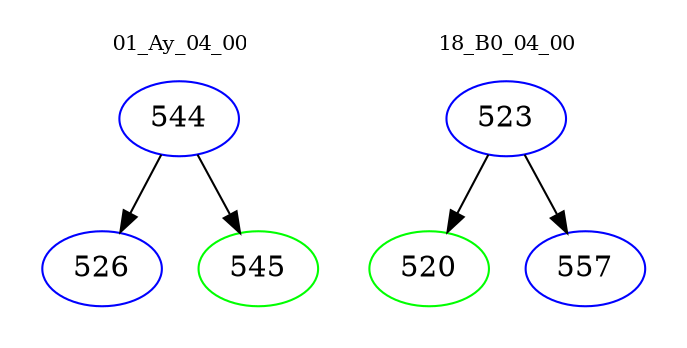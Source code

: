 digraph{
subgraph cluster_0 {
color = white
label = "01_Ay_04_00";
fontsize=10;
T0_544 [label="544", color="blue"]
T0_544 -> T0_526 [color="black"]
T0_526 [label="526", color="blue"]
T0_544 -> T0_545 [color="black"]
T0_545 [label="545", color="green"]
}
subgraph cluster_1 {
color = white
label = "18_B0_04_00";
fontsize=10;
T1_523 [label="523", color="blue"]
T1_523 -> T1_520 [color="black"]
T1_520 [label="520", color="green"]
T1_523 -> T1_557 [color="black"]
T1_557 [label="557", color="blue"]
}
}

